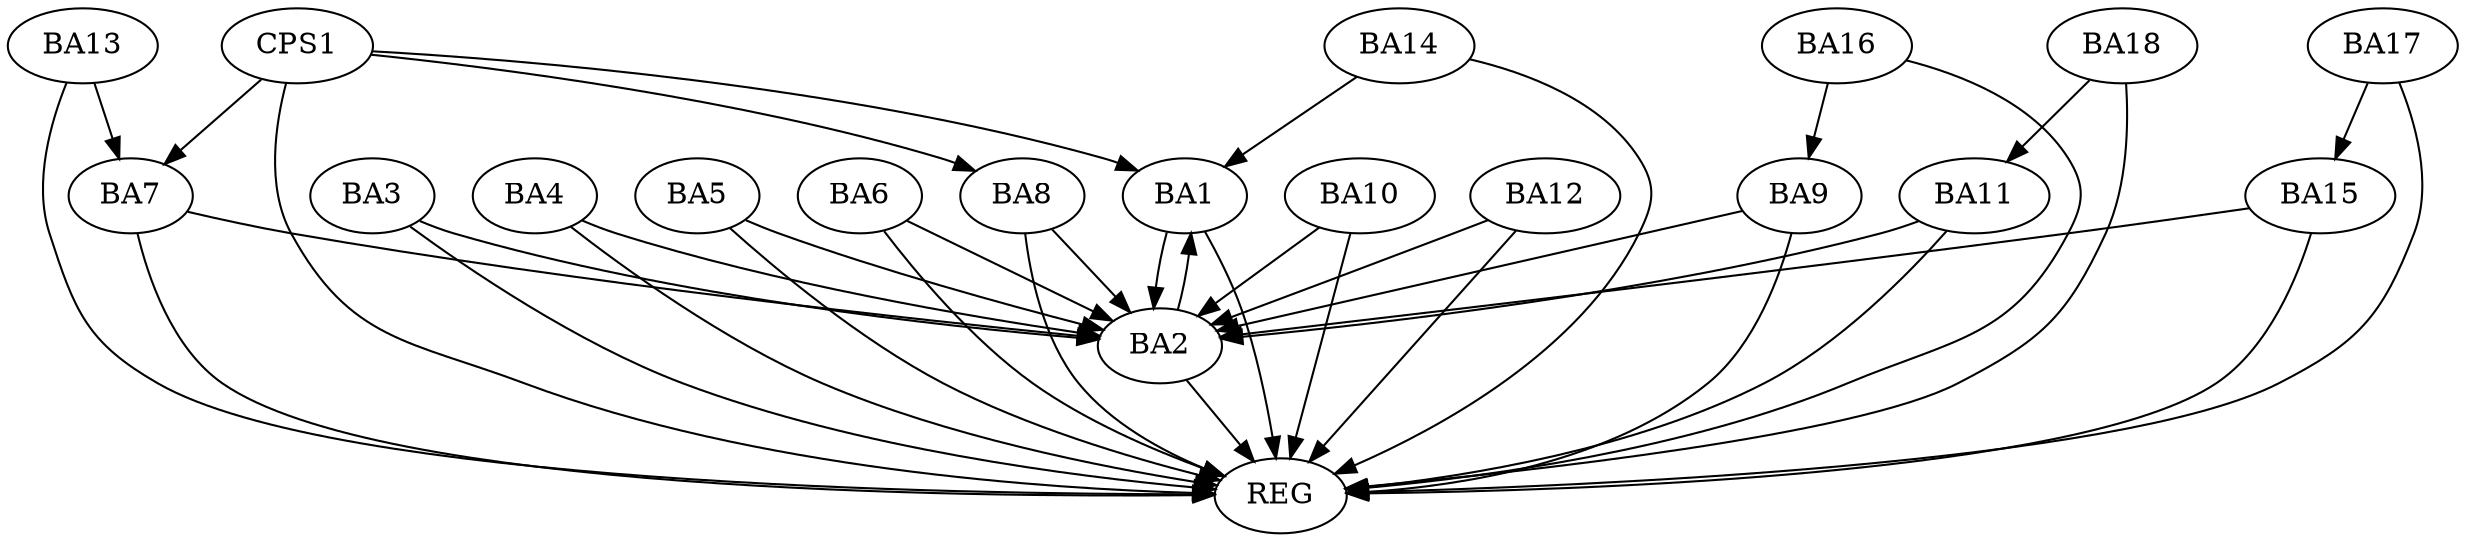 strict digraph G {
  BA1 [ label="BA1" ];
  BA2 [ label="BA2" ];
  BA3 [ label="BA3" ];
  BA4 [ label="BA4" ];
  BA5 [ label="BA5" ];
  BA6 [ label="BA6" ];
  BA7 [ label="BA7" ];
  BA8 [ label="BA8" ];
  BA9 [ label="BA9" ];
  BA10 [ label="BA10" ];
  BA11 [ label="BA11" ];
  BA12 [ label="BA12" ];
  BA13 [ label="BA13" ];
  BA14 [ label="BA14" ];
  BA15 [ label="BA15" ];
  BA16 [ label="BA16" ];
  BA17 [ label="BA17" ];
  BA18 [ label="BA18" ];
  CPS1 [ label="CPS1" ];
  REG [ label="REG" ];
  BA1 -> BA2;
  BA2 -> BA1;
  BA3 -> BA2;
  BA4 -> BA2;
  BA5 -> BA2;
  BA6 -> BA2;
  BA7 -> BA2;
  BA8 -> BA2;
  BA9 -> BA2;
  BA10 -> BA2;
  BA11 -> BA2;
  BA12 -> BA2;
  BA13 -> BA7;
  BA14 -> BA1;
  BA15 -> BA2;
  BA16 -> BA9;
  BA17 -> BA15;
  BA18 -> BA11;
  CPS1 -> BA7;
  CPS1 -> BA1;
  CPS1 -> BA8;
  BA1 -> REG;
  BA2 -> REG;
  BA3 -> REG;
  BA4 -> REG;
  BA5 -> REG;
  BA6 -> REG;
  BA7 -> REG;
  BA8 -> REG;
  BA9 -> REG;
  BA10 -> REG;
  BA11 -> REG;
  BA12 -> REG;
  BA13 -> REG;
  BA14 -> REG;
  BA15 -> REG;
  BA16 -> REG;
  BA17 -> REG;
  BA18 -> REG;
  CPS1 -> REG;
}
